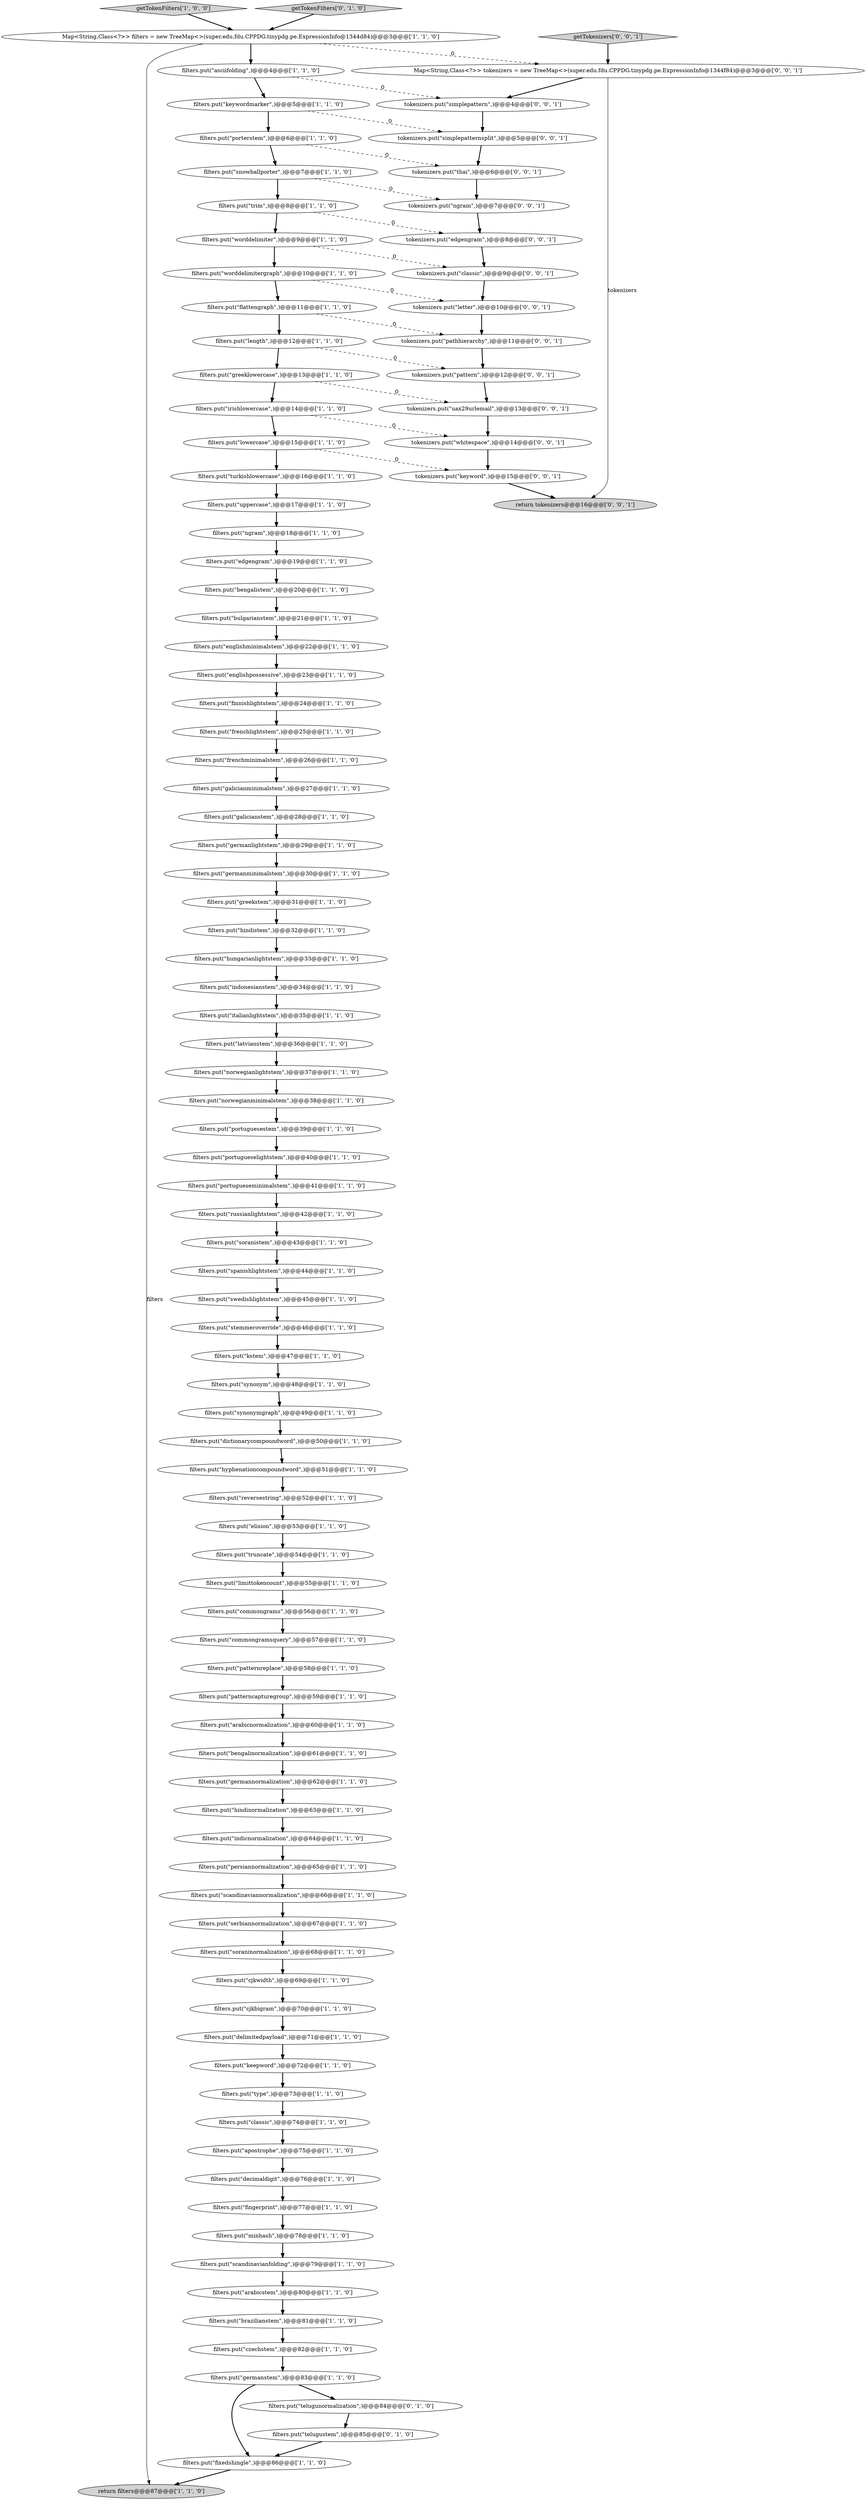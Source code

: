 digraph {
56 [style = filled, label = "filters.put(\"worddelimiter\",)@@@9@@@['1', '1', '0']", fillcolor = white, shape = ellipse image = "AAA0AAABBB1BBB"];
21 [style = filled, label = "filters.put(\"englishpossessive\",)@@@23@@@['1', '1', '0']", fillcolor = white, shape = ellipse image = "AAA0AAABBB1BBB"];
26 [style = filled, label = "filters.put(\"germanstem\",)@@@83@@@['1', '1', '0']", fillcolor = white, shape = ellipse image = "AAA0AAABBB1BBB"];
40 [style = filled, label = "filters.put(\"germannormalization\",)@@@62@@@['1', '1', '0']", fillcolor = white, shape = ellipse image = "AAA0AAABBB1BBB"];
14 [style = filled, label = "filters.put(\"scandinaviannormalization\",)@@@66@@@['1', '1', '0']", fillcolor = white, shape = ellipse image = "AAA0AAABBB1BBB"];
28 [style = filled, label = "filters.put(\"snowballporter\",)@@@7@@@['1', '1', '0']", fillcolor = white, shape = ellipse image = "AAA0AAABBB1BBB"];
41 [style = filled, label = "filters.put(\"lowercase\",)@@@15@@@['1', '1', '0']", fillcolor = white, shape = ellipse image = "AAA0AAABBB1BBB"];
76 [style = filled, label = "filters.put(\"classic\",)@@@74@@@['1', '1', '0']", fillcolor = white, shape = ellipse image = "AAA0AAABBB1BBB"];
49 [style = filled, label = "filters.put(\"fixedshingle\",)@@@86@@@['1', '1', '0']", fillcolor = white, shape = ellipse image = "AAA0AAABBB1BBB"];
73 [style = filled, label = "filters.put(\"portugueseminimalstem\",)@@@41@@@['1', '1', '0']", fillcolor = white, shape = ellipse image = "AAA0AAABBB1BBB"];
53 [style = filled, label = "filters.put(\"greeklowercase\",)@@@13@@@['1', '1', '0']", fillcolor = white, shape = ellipse image = "AAA0AAABBB1BBB"];
78 [style = filled, label = "filters.put(\"latvianstem\",)@@@36@@@['1', '1', '0']", fillcolor = white, shape = ellipse image = "AAA0AAABBB1BBB"];
8 [style = filled, label = "filters.put(\"frenchminimalstem\",)@@@26@@@['1', '1', '0']", fillcolor = white, shape = ellipse image = "AAA0AAABBB1BBB"];
64 [style = filled, label = "filters.put(\"worddelimitergraph\",)@@@10@@@['1', '1', '0']", fillcolor = white, shape = ellipse image = "AAA0AAABBB1BBB"];
5 [style = filled, label = "filters.put(\"keepword\",)@@@72@@@['1', '1', '0']", fillcolor = white, shape = ellipse image = "AAA0AAABBB1BBB"];
18 [style = filled, label = "filters.put(\"germanminimalstem\",)@@@30@@@['1', '1', '0']", fillcolor = white, shape = ellipse image = "AAA0AAABBB1BBB"];
58 [style = filled, label = "filters.put(\"arabicnormalization\",)@@@60@@@['1', '1', '0']", fillcolor = white, shape = ellipse image = "AAA0AAABBB1BBB"];
55 [style = filled, label = "filters.put(\"patternreplace\",)@@@58@@@['1', '1', '0']", fillcolor = white, shape = ellipse image = "AAA0AAABBB1BBB"];
48 [style = filled, label = "filters.put(\"hyphenationcompoundword\",)@@@51@@@['1', '1', '0']", fillcolor = white, shape = ellipse image = "AAA0AAABBB1BBB"];
94 [style = filled, label = "Map<String,Class<?>> tokenizers = new TreeMap<>(super.edu.fdu.CPPDG.tinypdg.pe.ExpressionInfo@1344f84)@@@3@@@['0', '0', '1']", fillcolor = white, shape = ellipse image = "AAA0AAABBB3BBB"];
45 [style = filled, label = "filters.put(\"soraninormalization\",)@@@68@@@['1', '1', '0']", fillcolor = white, shape = ellipse image = "AAA0AAABBB1BBB"];
97 [style = filled, label = "tokenizers.put(\"thai\",)@@@6@@@['0', '0', '1']", fillcolor = white, shape = ellipse image = "AAA0AAABBB3BBB"];
60 [style = filled, label = "filters.put(\"fingerprint\",)@@@77@@@['1', '1', '0']", fillcolor = white, shape = ellipse image = "AAA0AAABBB1BBB"];
80 [style = filled, label = "filters.put(\"elision\",)@@@53@@@['1', '1', '0']", fillcolor = white, shape = ellipse image = "AAA0AAABBB1BBB"];
92 [style = filled, label = "tokenizers.put(\"pathhierarchy\",)@@@11@@@['0', '0', '1']", fillcolor = white, shape = ellipse image = "AAA0AAABBB3BBB"];
66 [style = filled, label = "filters.put(\"frenchlightstem\",)@@@25@@@['1', '1', '0']", fillcolor = white, shape = ellipse image = "AAA0AAABBB1BBB"];
6 [style = filled, label = "filters.put(\"norwegianminimalstem\",)@@@38@@@['1', '1', '0']", fillcolor = white, shape = ellipse image = "AAA0AAABBB1BBB"];
63 [style = filled, label = "getTokenFilters['1', '0', '0']", fillcolor = lightgray, shape = diamond image = "AAA0AAABBB1BBB"];
91 [style = filled, label = "tokenizers.put(\"edgengram\",)@@@8@@@['0', '0', '1']", fillcolor = white, shape = ellipse image = "AAA0AAABBB3BBB"];
27 [style = filled, label = "filters.put(\"uppercase\",)@@@17@@@['1', '1', '0']", fillcolor = white, shape = ellipse image = "AAA0AAABBB1BBB"];
51 [style = filled, label = "filters.put(\"indonesianstem\",)@@@34@@@['1', '1', '0']", fillcolor = white, shape = ellipse image = "AAA0AAABBB1BBB"];
1 [style = filled, label = "filters.put(\"commongramsquery\",)@@@57@@@['1', '1', '0']", fillcolor = white, shape = ellipse image = "AAA0AAABBB1BBB"];
20 [style = filled, label = "filters.put(\"norwegianlightstem\",)@@@37@@@['1', '1', '0']", fillcolor = white, shape = ellipse image = "AAA0AAABBB1BBB"];
22 [style = filled, label = "filters.put(\"finnishlightstem\",)@@@24@@@['1', '1', '0']", fillcolor = white, shape = ellipse image = "AAA0AAABBB1BBB"];
50 [style = filled, label = "filters.put(\"englishminimalstem\",)@@@22@@@['1', '1', '0']", fillcolor = white, shape = ellipse image = "AAA0AAABBB1BBB"];
68 [style = filled, label = "filters.put(\"serbiannormalization\",)@@@67@@@['1', '1', '0']", fillcolor = white, shape = ellipse image = "AAA0AAABBB1BBB"];
90 [style = filled, label = "tokenizers.put(\"letter\",)@@@10@@@['0', '0', '1']", fillcolor = white, shape = ellipse image = "AAA0AAABBB3BBB"];
88 [style = filled, label = "tokenizers.put(\"classic\",)@@@9@@@['0', '0', '1']", fillcolor = white, shape = ellipse image = "AAA0AAABBB3BBB"];
57 [style = filled, label = "filters.put(\"flattengraph\",)@@@11@@@['1', '1', '0']", fillcolor = white, shape = ellipse image = "AAA0AAABBB1BBB"];
98 [style = filled, label = "return tokenizers@@@16@@@['0', '0', '1']", fillcolor = lightgray, shape = ellipse image = "AAA0AAABBB3BBB"];
83 [style = filled, label = "filters.put(\"edgengram\",)@@@19@@@['1', '1', '0']", fillcolor = white, shape = ellipse image = "AAA0AAABBB1BBB"];
72 [style = filled, label = "filters.put(\"porterstem\",)@@@6@@@['1', '1', '0']", fillcolor = white, shape = ellipse image = "AAA0AAABBB1BBB"];
7 [style = filled, label = "filters.put(\"scandinavianfolding\",)@@@79@@@['1', '1', '0']", fillcolor = white, shape = ellipse image = "AAA0AAABBB1BBB"];
85 [style = filled, label = "filters.put(\"telugunormalization\",)@@@84@@@['0', '1', '0']", fillcolor = white, shape = ellipse image = "AAA1AAABBB2BBB"];
89 [style = filled, label = "tokenizers.put(\"whitespace\",)@@@14@@@['0', '0', '1']", fillcolor = white, shape = ellipse image = "AAA0AAABBB3BBB"];
11 [style = filled, label = "filters.put(\"hungarianlightstem\",)@@@33@@@['1', '1', '0']", fillcolor = white, shape = ellipse image = "AAA0AAABBB1BBB"];
44 [style = filled, label = "filters.put(\"bulgarianstem\",)@@@21@@@['1', '1', '0']", fillcolor = white, shape = ellipse image = "AAA0AAABBB1BBB"];
70 [style = filled, label = "filters.put(\"portugueselightstem\",)@@@40@@@['1', '1', '0']", fillcolor = white, shape = ellipse image = "AAA0AAABBB1BBB"];
69 [style = filled, label = "filters.put(\"irishlowercase\",)@@@14@@@['1', '1', '0']", fillcolor = white, shape = ellipse image = "AAA0AAABBB1BBB"];
52 [style = filled, label = "filters.put(\"synonym\",)@@@48@@@['1', '1', '0']", fillcolor = white, shape = ellipse image = "AAA0AAABBB1BBB"];
34 [style = filled, label = "filters.put(\"trim\",)@@@8@@@['1', '1', '0']", fillcolor = white, shape = ellipse image = "AAA0AAABBB1BBB"];
24 [style = filled, label = "filters.put(\"spanishlightstem\",)@@@44@@@['1', '1', '0']", fillcolor = white, shape = ellipse image = "AAA0AAABBB1BBB"];
29 [style = filled, label = "filters.put(\"galicianminimalstem\",)@@@27@@@['1', '1', '0']", fillcolor = white, shape = ellipse image = "AAA0AAABBB1BBB"];
4 [style = filled, label = "filters.put(\"patterncapturegroup\",)@@@59@@@['1', '1', '0']", fillcolor = white, shape = ellipse image = "AAA0AAABBB1BBB"];
75 [style = filled, label = "filters.put(\"asciifolding\",)@@@4@@@['1', '1', '0']", fillcolor = white, shape = ellipse image = "AAA0AAABBB1BBB"];
96 [style = filled, label = "tokenizers.put(\"simplepattern\",)@@@4@@@['0', '0', '1']", fillcolor = white, shape = ellipse image = "AAA0AAABBB3BBB"];
37 [style = filled, label = "filters.put(\"cjkwidth\",)@@@69@@@['1', '1', '0']", fillcolor = white, shape = ellipse image = "AAA0AAABBB1BBB"];
35 [style = filled, label = "filters.put(\"soranistem\",)@@@43@@@['1', '1', '0']", fillcolor = white, shape = ellipse image = "AAA0AAABBB1BBB"];
31 [style = filled, label = "filters.put(\"ngram\",)@@@18@@@['1', '1', '0']", fillcolor = white, shape = ellipse image = "AAA0AAABBB1BBB"];
65 [style = filled, label = "filters.put(\"hindistem\",)@@@32@@@['1', '1', '0']", fillcolor = white, shape = ellipse image = "AAA0AAABBB1BBB"];
59 [style = filled, label = "filters.put(\"portuguesestem\",)@@@39@@@['1', '1', '0']", fillcolor = white, shape = ellipse image = "AAA0AAABBB1BBB"];
79 [style = filled, label = "filters.put(\"greekstem\",)@@@31@@@['1', '1', '0']", fillcolor = white, shape = ellipse image = "AAA0AAABBB1BBB"];
15 [style = filled, label = "filters.put(\"length\",)@@@12@@@['1', '1', '0']", fillcolor = white, shape = ellipse image = "AAA0AAABBB1BBB"];
9 [style = filled, label = "filters.put(\"kstem\",)@@@47@@@['1', '1', '0']", fillcolor = white, shape = ellipse image = "AAA0AAABBB1BBB"];
19 [style = filled, label = "filters.put(\"hindinormalization\",)@@@63@@@['1', '1', '0']", fillcolor = white, shape = ellipse image = "AAA0AAABBB1BBB"];
74 [style = filled, label = "filters.put(\"truncate\",)@@@54@@@['1', '1', '0']", fillcolor = white, shape = ellipse image = "AAA0AAABBB1BBB"];
33 [style = filled, label = "filters.put(\"type\",)@@@73@@@['1', '1', '0']", fillcolor = white, shape = ellipse image = "AAA0AAABBB1BBB"];
30 [style = filled, label = "filters.put(\"brazilianstem\",)@@@81@@@['1', '1', '0']", fillcolor = white, shape = ellipse image = "AAA0AAABBB1BBB"];
25 [style = filled, label = "filters.put(\"stemmeroverride\",)@@@46@@@['1', '1', '0']", fillcolor = white, shape = ellipse image = "AAA0AAABBB1BBB"];
84 [style = filled, label = "filters.put(\"telugustem\",)@@@85@@@['0', '1', '0']", fillcolor = white, shape = ellipse image = "AAA1AAABBB2BBB"];
95 [style = filled, label = "tokenizers.put(\"pattern\",)@@@12@@@['0', '0', '1']", fillcolor = white, shape = ellipse image = "AAA0AAABBB3BBB"];
62 [style = filled, label = "filters.put(\"commongrams\",)@@@56@@@['1', '1', '0']", fillcolor = white, shape = ellipse image = "AAA0AAABBB1BBB"];
17 [style = filled, label = "Map<String,Class<?>> filters = new TreeMap<>(super.edu.fdu.CPPDG.tinypdg.pe.ExpressionInfo@1344d84)@@@3@@@['1', '1', '0']", fillcolor = white, shape = ellipse image = "AAA0AAABBB1BBB"];
12 [style = filled, label = "filters.put(\"indicnormalization\",)@@@64@@@['1', '1', '0']", fillcolor = white, shape = ellipse image = "AAA0AAABBB1BBB"];
32 [style = filled, label = "filters.put(\"persiannormalization\",)@@@65@@@['1', '1', '0']", fillcolor = white, shape = ellipse image = "AAA0AAABBB1BBB"];
46 [style = filled, label = "filters.put(\"decimaldigit\",)@@@76@@@['1', '1', '0']", fillcolor = white, shape = ellipse image = "AAA0AAABBB1BBB"];
39 [style = filled, label = "filters.put(\"germanlightstem\",)@@@29@@@['1', '1', '0']", fillcolor = white, shape = ellipse image = "AAA0AAABBB1BBB"];
81 [style = filled, label = "filters.put(\"cjkbigram\",)@@@70@@@['1', '1', '0']", fillcolor = white, shape = ellipse image = "AAA0AAABBB1BBB"];
10 [style = filled, label = "filters.put(\"czechstem\",)@@@82@@@['1', '1', '0']", fillcolor = white, shape = ellipse image = "AAA0AAABBB1BBB"];
87 [style = filled, label = "tokenizers.put(\"simplepatternsplit\",)@@@5@@@['0', '0', '1']", fillcolor = white, shape = ellipse image = "AAA0AAABBB3BBB"];
3 [style = filled, label = "filters.put(\"bengalistem\",)@@@20@@@['1', '1', '0']", fillcolor = white, shape = ellipse image = "AAA0AAABBB1BBB"];
47 [style = filled, label = "filters.put(\"galicianstem\",)@@@28@@@['1', '1', '0']", fillcolor = white, shape = ellipse image = "AAA0AAABBB1BBB"];
43 [style = filled, label = "filters.put(\"limittokencount\",)@@@55@@@['1', '1', '0']", fillcolor = white, shape = ellipse image = "AAA0AAABBB1BBB"];
99 [style = filled, label = "tokenizers.put(\"ngram\",)@@@7@@@['0', '0', '1']", fillcolor = white, shape = ellipse image = "AAA0AAABBB3BBB"];
71 [style = filled, label = "filters.put(\"reversestring\",)@@@52@@@['1', '1', '0']", fillcolor = white, shape = ellipse image = "AAA0AAABBB1BBB"];
61 [style = filled, label = "filters.put(\"minhash\",)@@@78@@@['1', '1', '0']", fillcolor = white, shape = ellipse image = "AAA0AAABBB1BBB"];
82 [style = filled, label = "filters.put(\"arabicstem\",)@@@80@@@['1', '1', '0']", fillcolor = white, shape = ellipse image = "AAA0AAABBB1BBB"];
0 [style = filled, label = "filters.put(\"swedishlightstem\",)@@@45@@@['1', '1', '0']", fillcolor = white, shape = ellipse image = "AAA0AAABBB1BBB"];
2 [style = filled, label = "filters.put(\"russianlightstem\",)@@@42@@@['1', '1', '0']", fillcolor = white, shape = ellipse image = "AAA0AAABBB1BBB"];
54 [style = filled, label = "filters.put(\"apostrophe\",)@@@75@@@['1', '1', '0']", fillcolor = white, shape = ellipse image = "AAA0AAABBB1BBB"];
13 [style = filled, label = "filters.put(\"synonymgraph\",)@@@49@@@['1', '1', '0']", fillcolor = white, shape = ellipse image = "AAA0AAABBB1BBB"];
101 [style = filled, label = "tokenizers.put(\"uax29urlemail\",)@@@13@@@['0', '0', '1']", fillcolor = white, shape = ellipse image = "AAA0AAABBB3BBB"];
38 [style = filled, label = "filters.put(\"delimitedpayload\",)@@@71@@@['1', '1', '0']", fillcolor = white, shape = ellipse image = "AAA0AAABBB1BBB"];
86 [style = filled, label = "getTokenFilters['0', '1', '0']", fillcolor = lightgray, shape = diamond image = "AAA0AAABBB2BBB"];
100 [style = filled, label = "getTokenizers['0', '0', '1']", fillcolor = lightgray, shape = diamond image = "AAA0AAABBB3BBB"];
93 [style = filled, label = "tokenizers.put(\"keyword\",)@@@15@@@['0', '0', '1']", fillcolor = white, shape = ellipse image = "AAA0AAABBB3BBB"];
67 [style = filled, label = "filters.put(\"bengalinormalization\",)@@@61@@@['1', '1', '0']", fillcolor = white, shape = ellipse image = "AAA0AAABBB1BBB"];
23 [style = filled, label = "return filters@@@87@@@['1', '1', '0']", fillcolor = lightgray, shape = ellipse image = "AAA0AAABBB1BBB"];
77 [style = filled, label = "filters.put(\"dictionarycompoundword\",)@@@50@@@['1', '1', '0']", fillcolor = white, shape = ellipse image = "AAA0AAABBB1BBB"];
42 [style = filled, label = "filters.put(\"turkishlowercase\",)@@@16@@@['1', '1', '0']", fillcolor = white, shape = ellipse image = "AAA0AAABBB1BBB"];
36 [style = filled, label = "filters.put(\"keywordmarker\",)@@@5@@@['1', '1', '0']", fillcolor = white, shape = ellipse image = "AAA0AAABBB1BBB"];
16 [style = filled, label = "filters.put(\"italianlightstem\",)@@@35@@@['1', '1', '0']", fillcolor = white, shape = ellipse image = "AAA0AAABBB1BBB"];
72->28 [style = bold, label=""];
60->61 [style = bold, label=""];
36->72 [style = bold, label=""];
20->6 [style = bold, label=""];
21->22 [style = bold, label=""];
64->57 [style = bold, label=""];
11->51 [style = bold, label=""];
0->25 [style = bold, label=""];
1->55 [style = bold, label=""];
94->96 [style = bold, label=""];
41->93 [style = dashed, label="0"];
87->97 [style = bold, label=""];
39->18 [style = bold, label=""];
12->32 [style = bold, label=""];
28->34 [style = bold, label=""];
71->80 [style = bold, label=""];
5->33 [style = bold, label=""];
93->98 [style = bold, label=""];
22->66 [style = bold, label=""];
15->53 [style = bold, label=""];
34->56 [style = bold, label=""];
54->46 [style = bold, label=""];
94->98 [style = solid, label="tokenizers"];
77->48 [style = bold, label=""];
16->78 [style = bold, label=""];
73->2 [style = bold, label=""];
101->89 [style = bold, label=""];
34->91 [style = dashed, label="0"];
9->52 [style = bold, label=""];
75->36 [style = bold, label=""];
38->5 [style = bold, label=""];
47->39 [style = bold, label=""];
48->71 [style = bold, label=""];
24->0 [style = bold, label=""];
78->20 [style = bold, label=""];
57->15 [style = bold, label=""];
56->64 [style = bold, label=""];
72->97 [style = dashed, label="0"];
81->38 [style = bold, label=""];
18->79 [style = bold, label=""];
44->50 [style = bold, label=""];
91->88 [style = bold, label=""];
65->11 [style = bold, label=""];
36->87 [style = dashed, label="0"];
25->9 [style = bold, label=""];
4->58 [style = bold, label=""];
51->16 [style = bold, label=""];
67->40 [style = bold, label=""];
100->94 [style = bold, label=""];
10->26 [style = bold, label=""];
53->101 [style = dashed, label="0"];
28->99 [style = dashed, label="0"];
42->27 [style = bold, label=""];
17->94 [style = dashed, label="0"];
17->23 [style = solid, label="filters"];
6->59 [style = bold, label=""];
32->14 [style = bold, label=""];
52->13 [style = bold, label=""];
76->54 [style = bold, label=""];
62->1 [style = bold, label=""];
96->87 [style = bold, label=""];
69->89 [style = dashed, label="0"];
26->85 [style = bold, label=""];
31->83 [style = bold, label=""];
69->41 [style = bold, label=""];
29->47 [style = bold, label=""];
37->81 [style = bold, label=""];
99->91 [style = bold, label=""];
49->23 [style = bold, label=""];
57->92 [style = dashed, label="0"];
75->96 [style = dashed, label="0"];
97->99 [style = bold, label=""];
74->43 [style = bold, label=""];
95->101 [style = bold, label=""];
35->24 [style = bold, label=""];
26->49 [style = bold, label=""];
33->76 [style = bold, label=""];
27->31 [style = bold, label=""];
17->75 [style = bold, label=""];
88->90 [style = bold, label=""];
90->92 [style = bold, label=""];
64->90 [style = dashed, label="0"];
68->45 [style = bold, label=""];
7->82 [style = bold, label=""];
83->3 [style = bold, label=""];
89->93 [style = bold, label=""];
63->17 [style = bold, label=""];
70->73 [style = bold, label=""];
13->77 [style = bold, label=""];
82->30 [style = bold, label=""];
66->8 [style = bold, label=""];
30->10 [style = bold, label=""];
80->74 [style = bold, label=""];
56->88 [style = dashed, label="0"];
50->21 [style = bold, label=""];
55->4 [style = bold, label=""];
53->69 [style = bold, label=""];
8->29 [style = bold, label=""];
86->17 [style = bold, label=""];
46->60 [style = bold, label=""];
41->42 [style = bold, label=""];
59->70 [style = bold, label=""];
43->62 [style = bold, label=""];
92->95 [style = bold, label=""];
40->19 [style = bold, label=""];
84->49 [style = bold, label=""];
58->67 [style = bold, label=""];
45->37 [style = bold, label=""];
79->65 [style = bold, label=""];
14->68 [style = bold, label=""];
61->7 [style = bold, label=""];
19->12 [style = bold, label=""];
2->35 [style = bold, label=""];
85->84 [style = bold, label=""];
15->95 [style = dashed, label="0"];
3->44 [style = bold, label=""];
}
